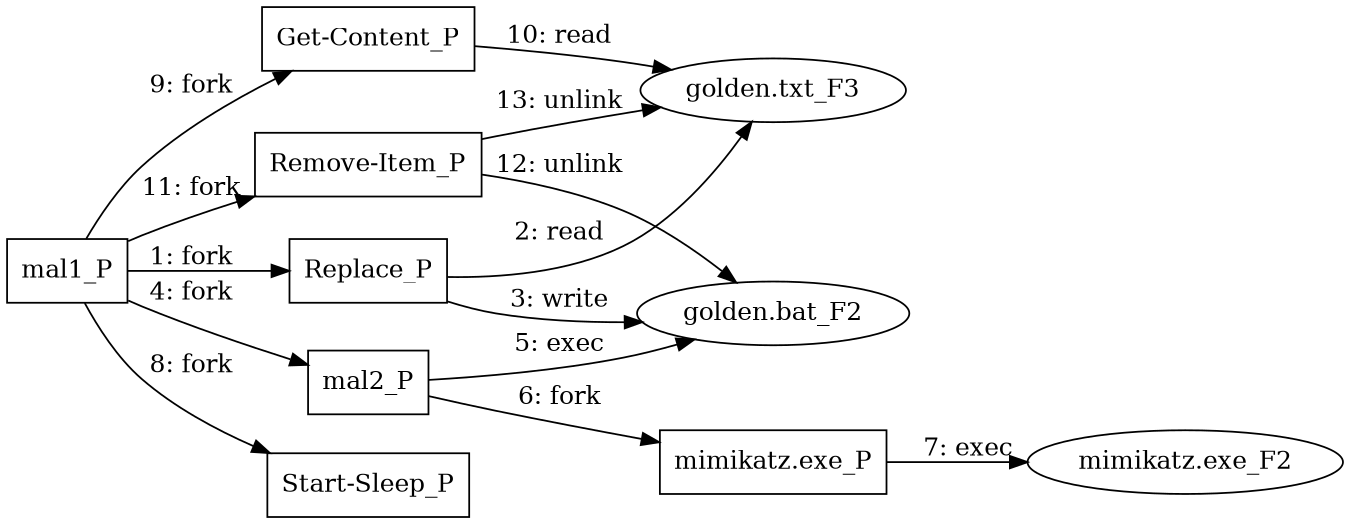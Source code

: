digraph "T1558.001" {
rankdir="LR"
size="9"
fixedsize="false"
splines="true"
nodesep=0.3
ranksep=0
fontsize=10
overlap="scalexy"
engine= "neato"
	"mal1_P" [node_type=Process shape=box]
	"Replace_P" [node_type=Process shape=box]
	"mal2_P" [node_type=Process shape=box]
	"Start-Sleep_P" [node_type=Process shape=box]
	"Get-Content_P" [node_type=Process shape=box]
	"Remove-Item_P" [node_type=Process shape=box]
	"mimikatz.exe_P" [node_type=Process shape=box]
	"golden.txt_F3" [node_type=File shape=ellipse]
	"golden.bat_F2" [node_type=File shape=ellipse]
	"mimikatz.exe_F2" [node_type=File shape=ellipse]
	"mal1_P" -> Replace_P [label="1: fork"]
	"Replace_P" -> "golden.txt_F3" [label="2: read"]
	"Replace_P" -> "golden.bat_F2" [label="3: write"]
	"mal1_P" -> "mal2_P" [label="4: fork"]
	"mal2_P" -> "golden.bat_F2" [label="5: exec"]
	"mal2_P" -> "mimikatz.exe_P" [label="6: fork"]
	"mimikatz.exe_P" -> "mimikatz.exe_F2" [label="7: exec"]
	"mal1_P" -> "Start-Sleep_P" [label="8: fork"]
	"mal1_P" -> "Get-Content_P" [label="9: fork"]
	"Get-Content_P" -> "golden.txt_F3" [label="10: read"]
	"mal1_P" -> "Remove-Item_P" [label="11: fork"]
	"Remove-Item_P" -> "golden.bat_F2" [label="12: unlink"]
	"Remove-Item_P" -> "golden.txt_F3" [label="13: unlink"]
}
